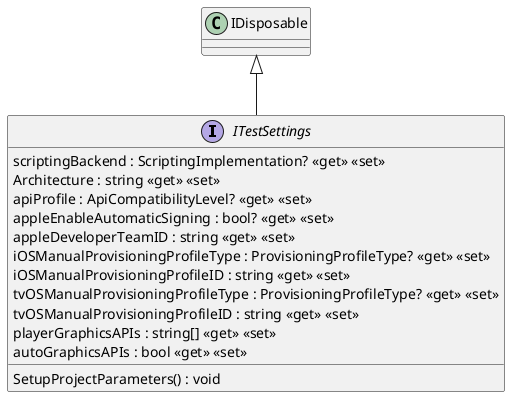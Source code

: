 @startuml
interface ITestSettings {
    scriptingBackend : ScriptingImplementation? <<get>> <<set>>
    Architecture : string <<get>> <<set>>
    apiProfile : ApiCompatibilityLevel? <<get>> <<set>>
    appleEnableAutomaticSigning : bool? <<get>> <<set>>
    appleDeveloperTeamID : string <<get>> <<set>>
    iOSManualProvisioningProfileType : ProvisioningProfileType? <<get>> <<set>>
    iOSManualProvisioningProfileID : string <<get>> <<set>>
    tvOSManualProvisioningProfileType : ProvisioningProfileType? <<get>> <<set>>
    tvOSManualProvisioningProfileID : string <<get>> <<set>>
    playerGraphicsAPIs : string[] <<get>> <<set>>
    autoGraphicsAPIs : bool <<get>> <<set>>
    SetupProjectParameters() : void
}
IDisposable <|-- ITestSettings
@enduml
